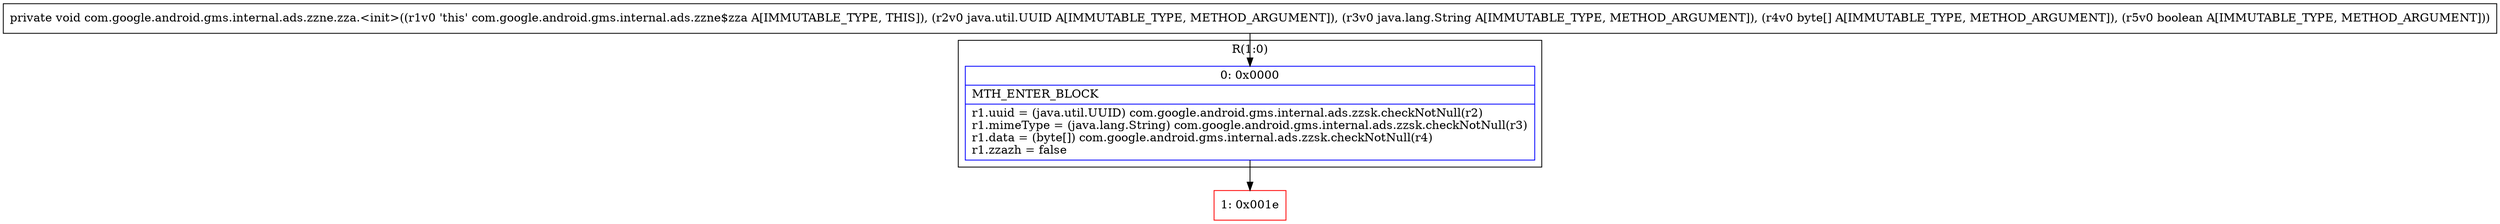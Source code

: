 digraph "CFG forcom.google.android.gms.internal.ads.zzne.zza.\<init\>(Ljava\/util\/UUID;Ljava\/lang\/String;[BZ)V" {
subgraph cluster_Region_1823610093 {
label = "R(1:0)";
node [shape=record,color=blue];
Node_0 [shape=record,label="{0\:\ 0x0000|MTH_ENTER_BLOCK\l|r1.uuid = (java.util.UUID) com.google.android.gms.internal.ads.zzsk.checkNotNull(r2)\lr1.mimeType = (java.lang.String) com.google.android.gms.internal.ads.zzsk.checkNotNull(r3)\lr1.data = (byte[]) com.google.android.gms.internal.ads.zzsk.checkNotNull(r4)\lr1.zzazh = false\l}"];
}
Node_1 [shape=record,color=red,label="{1\:\ 0x001e}"];
MethodNode[shape=record,label="{private void com.google.android.gms.internal.ads.zzne.zza.\<init\>((r1v0 'this' com.google.android.gms.internal.ads.zzne$zza A[IMMUTABLE_TYPE, THIS]), (r2v0 java.util.UUID A[IMMUTABLE_TYPE, METHOD_ARGUMENT]), (r3v0 java.lang.String A[IMMUTABLE_TYPE, METHOD_ARGUMENT]), (r4v0 byte[] A[IMMUTABLE_TYPE, METHOD_ARGUMENT]), (r5v0 boolean A[IMMUTABLE_TYPE, METHOD_ARGUMENT])) }"];
MethodNode -> Node_0;
Node_0 -> Node_1;
}

